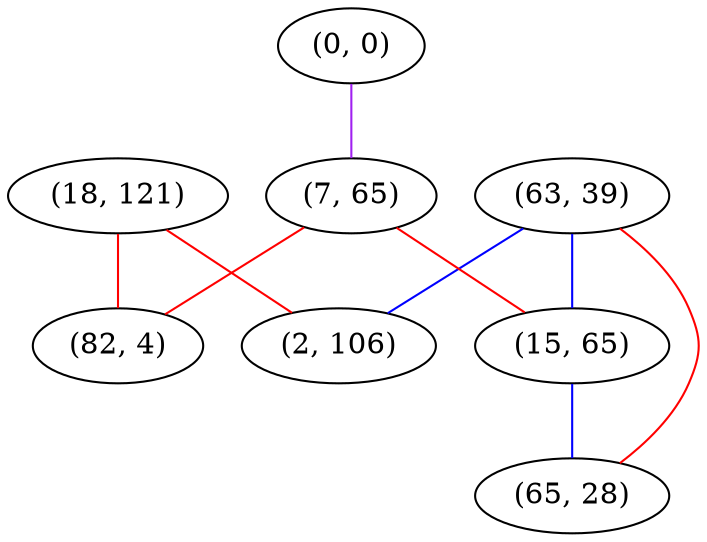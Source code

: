 graph "" {
"(0, 0)";
"(63, 39)";
"(18, 121)";
"(7, 65)";
"(82, 4)";
"(15, 65)";
"(65, 28)";
"(2, 106)";
"(0, 0)" -- "(7, 65)"  [color=purple, key=0, weight=4];
"(63, 39)" -- "(15, 65)"  [color=blue, key=0, weight=3];
"(63, 39)" -- "(65, 28)"  [color=red, key=0, weight=1];
"(63, 39)" -- "(2, 106)"  [color=blue, key=0, weight=3];
"(18, 121)" -- "(82, 4)"  [color=red, key=0, weight=1];
"(18, 121)" -- "(2, 106)"  [color=red, key=0, weight=1];
"(7, 65)" -- "(82, 4)"  [color=red, key=0, weight=1];
"(7, 65)" -- "(15, 65)"  [color=red, key=0, weight=1];
"(15, 65)" -- "(65, 28)"  [color=blue, key=0, weight=3];
}
